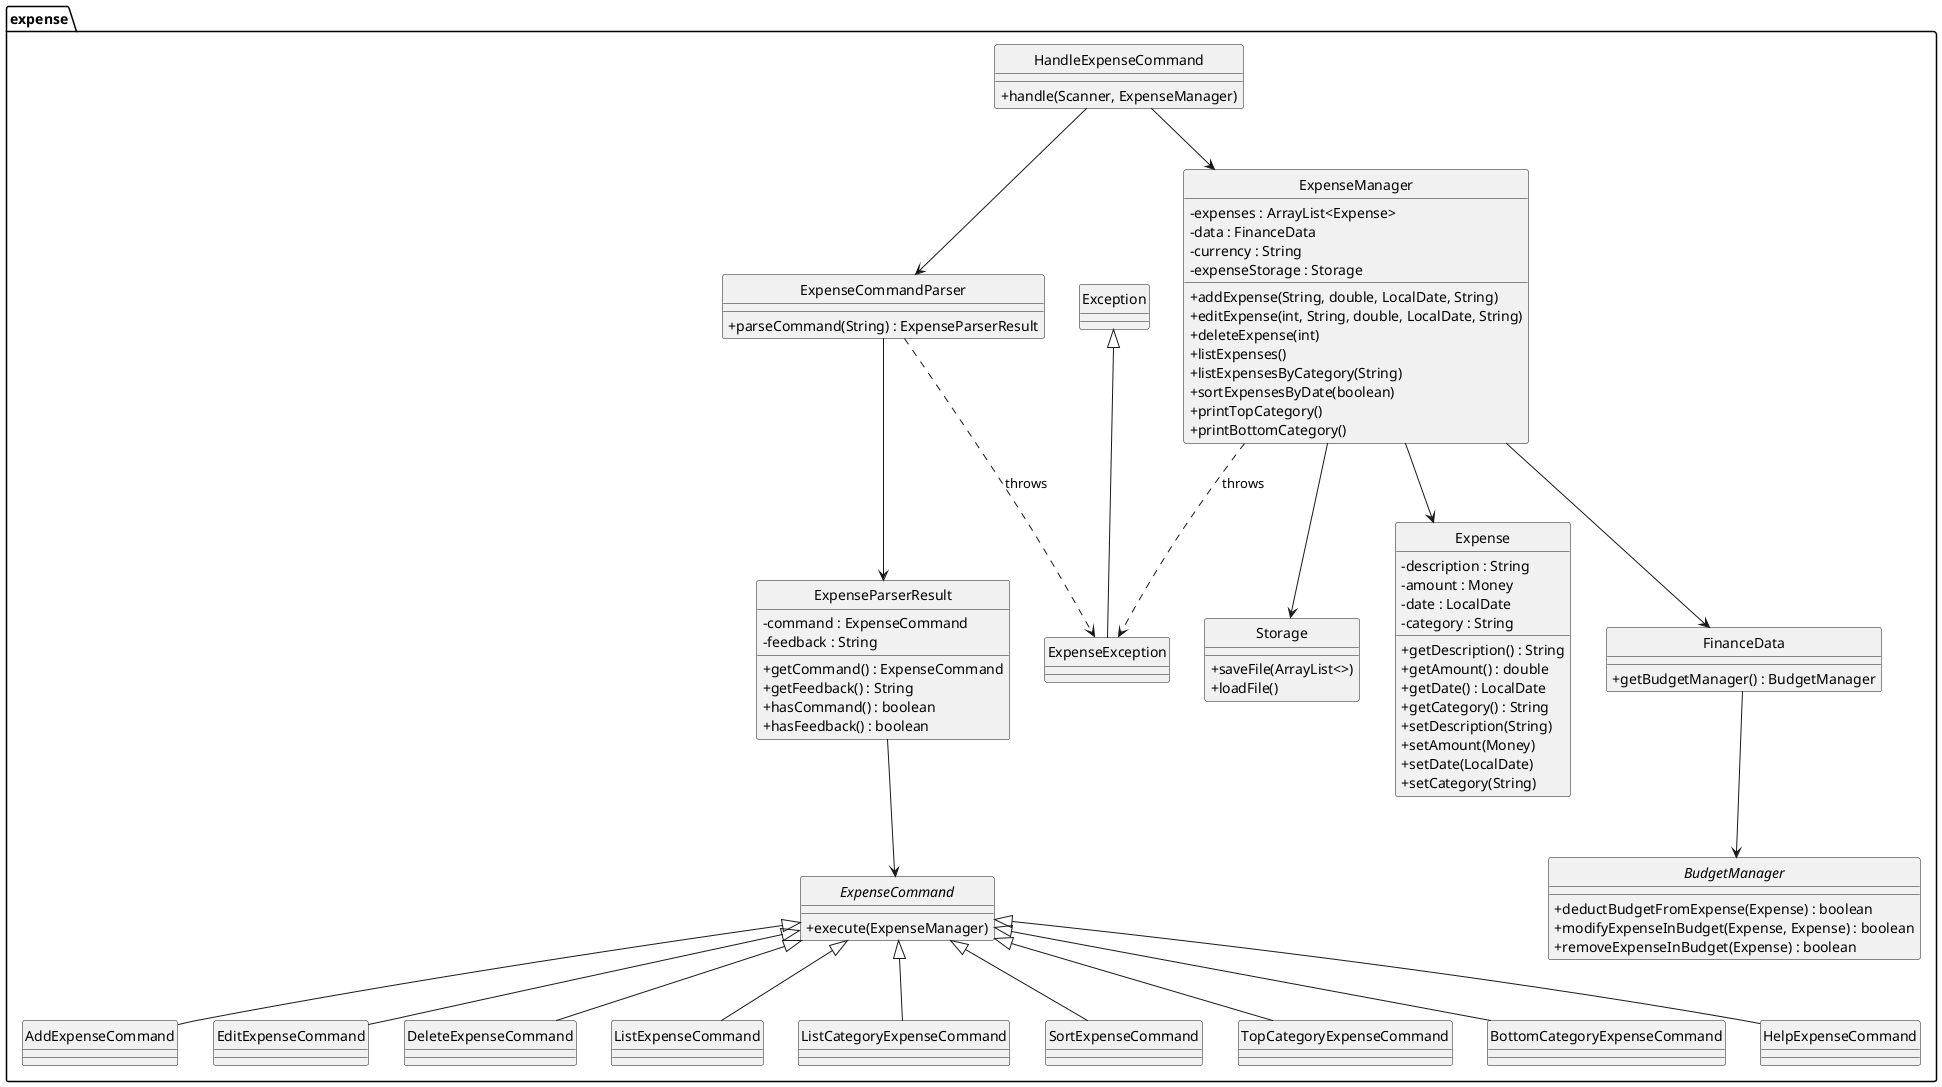 @startuml ExpensePackageClassDiagram
hide circle
skinparam classAttributeIconSize 0

package "expense" {
    class Expense {
        - description : String
        - amount : Money
        - date : LocalDate
        - category : String
        + getDescription() : String
        + getAmount() : double
        + getDate() : LocalDate
        + getCategory() : String
        + setDescription(String)
        + setAmount(Money)
        + setDate(LocalDate)
        + setCategory(String)
    }

    class ExpenseManager {
        - expenses : ArrayList<Expense>
        - data : FinanceData
        - currency : String
        - expenseStorage : Storage
        + addExpense(String, double, LocalDate, String)
        + editExpense(int, String, double, LocalDate, String)
        + deleteExpense(int)
        + listExpenses()
        + listExpensesByCategory(String)
        + sortExpensesByDate(boolean)
        + printTopCategory()
        + printBottomCategory()
    }

    abstract class ExpenseCommand {
        + execute(ExpenseManager)
    }

    class AddExpenseCommand
    class EditExpenseCommand
    class DeleteExpenseCommand
    class ListExpenseCommand
    class ListCategoryExpenseCommand
    class SortExpenseCommand
    class TopCategoryExpenseCommand
    class BottomCategoryExpenseCommand
    class HelpExpenseCommand

    class ExpenseCommandParser {
        + parseCommand(String) : ExpenseParserResult
    }

    class ExpenseParserResult {
        - command : ExpenseCommand
        - feedback : String
        + getCommand() : ExpenseCommand
        + getFeedback() : String
        + hasCommand() : boolean
        + hasFeedback() : boolean
    }

    class HandleExpenseCommand {
        + handle(Scanner, ExpenseManager)
    }

    class FinanceData {
        + getBudgetManager() : BudgetManager
    }

    interface BudgetManager {
        + deductBudgetFromExpense(Expense) : boolean
        + modifyExpenseInBudget(Expense, Expense) : boolean
        + removeExpenseInBudget(Expense) : boolean
    }

    class Storage {
        + saveFile(ArrayList<>)
        + loadFile()
    }

    class ExpenseException extends Exception

    ' Relationships
    ExpenseManager --> Expense
    ExpenseManager --> FinanceData
    ExpenseManager --> Storage
    FinanceData --> BudgetManager

    ExpenseManager ..> ExpenseException : throws
    ExpenseCommandParser --> ExpenseParserResult
    ExpenseCommandParser ..> ExpenseException : throws
    ExpenseParserResult --> ExpenseCommand

    HandleExpenseCommand --> ExpenseManager
    HandleExpenseCommand --> ExpenseCommandParser

    ExpenseCommand <|-- AddExpenseCommand
    ExpenseCommand <|-- EditExpenseCommand
    ExpenseCommand <|-- DeleteExpenseCommand
    ExpenseCommand <|-- ListExpenseCommand
    ExpenseCommand <|-- ListCategoryExpenseCommand
    ExpenseCommand <|-- SortExpenseCommand
    ExpenseCommand <|-- TopCategoryExpenseCommand
    ExpenseCommand <|-- BottomCategoryExpenseCommand
    ExpenseCommand <|-- HelpExpenseCommand
}

@enduml
